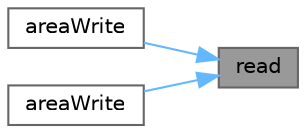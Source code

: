 digraph "read"
{
 // LATEX_PDF_SIZE
  bgcolor="transparent";
  edge [fontname=Helvetica,fontsize=10,labelfontname=Helvetica,labelfontsize=10];
  node [fontname=Helvetica,fontsize=10,shape=box,height=0.2,width=0.4];
  rankdir="RL";
  Node1 [id="Node000001",label="read",height=0.2,width=0.4,color="gray40", fillcolor="grey60", style="filled", fontcolor="black",tooltip=" "];
  Node1 -> Node2 [id="edge1_Node000001_Node000002",dir="back",color="steelblue1",style="solid",tooltip=" "];
  Node2 [id="Node000002",label="areaWrite",height=0.2,width=0.4,color="grey40", fillcolor="white", style="filled",URL="$classFoam_1_1areaWrite.html#aba058ce50746635cce93ecb531c9ae4f",tooltip=" "];
  Node1 -> Node3 [id="edge2_Node000001_Node000003",dir="back",color="steelblue1",style="solid",tooltip=" "];
  Node3 [id="Node000003",label="areaWrite",height=0.2,width=0.4,color="grey40", fillcolor="white", style="filled",URL="$classFoam_1_1areaWrite.html#a3244f91945cffe7669be6d3f09648d49",tooltip=" "];
}
